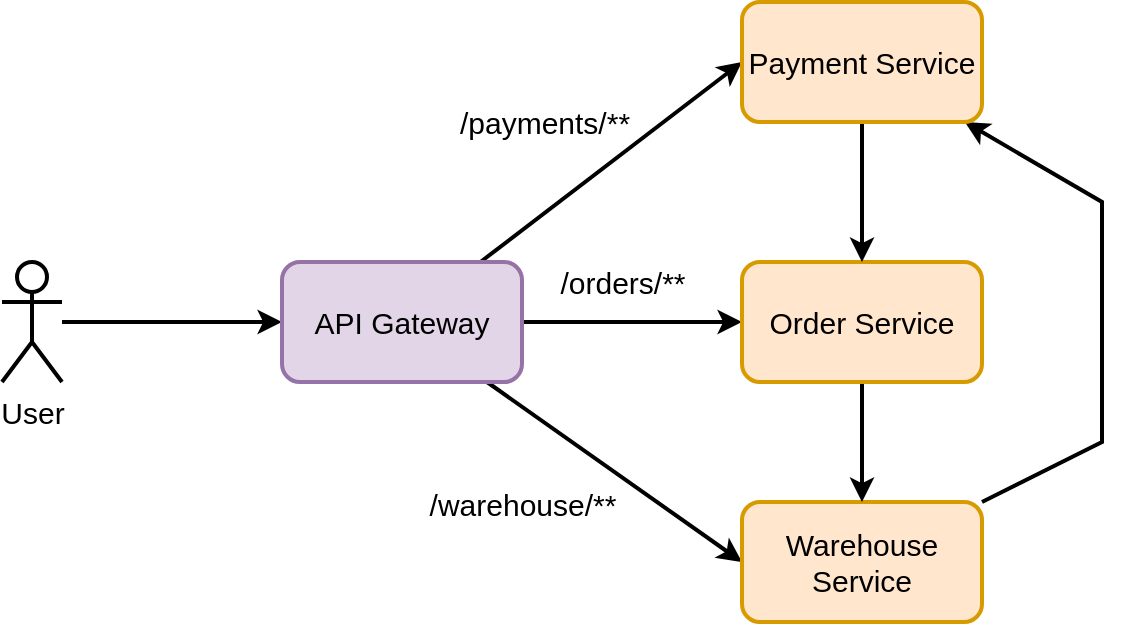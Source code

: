 <mxfile version="15.7.3" type="device"><diagram id="SI6c3jcZAjgYQulnQ4UE" name="Страница 1"><mxGraphModel dx="1305" dy="813" grid="1" gridSize="10" guides="1" tooltips="1" connect="1" arrows="1" fold="1" page="1" pageScale="1" pageWidth="1169" pageHeight="827" math="0" shadow="0"><root><mxCell id="0"/><mxCell id="1" parent="0"/><mxCell id="PU7YQy-sOBjytGjRTSoY-10" style="edgeStyle=none;rounded=0;orthogonalLoop=1;jettySize=auto;html=1;fontSize=15;strokeWidth=2;" edge="1" parent="1" source="PU7YQy-sOBjytGjRTSoY-1" target="PU7YQy-sOBjytGjRTSoY-2"><mxGeometry relative="1" as="geometry"/></mxCell><mxCell id="PU7YQy-sOBjytGjRTSoY-1" value="&lt;font style=&quot;font-size: 15px&quot;&gt;User&lt;/font&gt;" style="shape=umlActor;verticalLabelPosition=bottom;verticalAlign=top;html=1;outlineConnect=0;strokeWidth=2;" vertex="1" parent="1"><mxGeometry x="170" y="310" width="30" height="60" as="geometry"/></mxCell><mxCell id="PU7YQy-sOBjytGjRTSoY-7" style="rounded=0;orthogonalLoop=1;jettySize=auto;html=1;entryX=0;entryY=0.5;entryDx=0;entryDy=0;fontSize=15;strokeWidth=2;" edge="1" parent="1" source="PU7YQy-sOBjytGjRTSoY-2" target="PU7YQy-sOBjytGjRTSoY-5"><mxGeometry relative="1" as="geometry"/></mxCell><mxCell id="PU7YQy-sOBjytGjRTSoY-13" value="/payments/**" style="edgeLabel;html=1;align=center;verticalAlign=middle;resizable=0;points=[];fontSize=15;" vertex="1" connectable="0" parent="PU7YQy-sOBjytGjRTSoY-7"><mxGeometry x="-0.369" y="5" relative="1" as="geometry"><mxPoint x="-7" y="-35" as="offset"/></mxGeometry></mxCell><mxCell id="PU7YQy-sOBjytGjRTSoY-8" style="edgeStyle=orthogonalEdgeStyle;rounded=0;orthogonalLoop=1;jettySize=auto;html=1;fontSize=15;strokeWidth=2;" edge="1" parent="1" source="PU7YQy-sOBjytGjRTSoY-2" target="PU7YQy-sOBjytGjRTSoY-4"><mxGeometry relative="1" as="geometry"/></mxCell><mxCell id="PU7YQy-sOBjytGjRTSoY-14" value="/orders/**" style="edgeLabel;html=1;align=center;verticalAlign=middle;resizable=0;points=[];fontSize=15;" vertex="1" connectable="0" parent="PU7YQy-sOBjytGjRTSoY-8"><mxGeometry x="-0.091" relative="1" as="geometry"><mxPoint y="-20" as="offset"/></mxGeometry></mxCell><mxCell id="PU7YQy-sOBjytGjRTSoY-9" style="rounded=0;orthogonalLoop=1;jettySize=auto;html=1;entryX=0;entryY=0.5;entryDx=0;entryDy=0;fontSize=15;strokeWidth=2;" edge="1" parent="1" source="PU7YQy-sOBjytGjRTSoY-2" target="PU7YQy-sOBjytGjRTSoY-3"><mxGeometry relative="1" as="geometry"/></mxCell><mxCell id="PU7YQy-sOBjytGjRTSoY-15" value="/warehouse/**" style="edgeLabel;html=1;align=center;verticalAlign=middle;resizable=0;points=[];fontSize=15;" vertex="1" connectable="0" parent="PU7YQy-sOBjytGjRTSoY-9"><mxGeometry x="-0.27" y="3" relative="1" as="geometry"><mxPoint x="-31" y="30" as="offset"/></mxGeometry></mxCell><mxCell id="PU7YQy-sOBjytGjRTSoY-2" value="API Gateway" style="rounded=1;whiteSpace=wrap;html=1;fontSize=15;strokeWidth=2;fillColor=#e1d5e7;strokeColor=#9673a6;" vertex="1" parent="1"><mxGeometry x="310" y="310" width="120" height="60" as="geometry"/></mxCell><mxCell id="PU7YQy-sOBjytGjRTSoY-11" style="edgeStyle=none;rounded=0;orthogonalLoop=1;jettySize=auto;html=1;fontSize=15;strokeWidth=2;" edge="1" parent="1" source="PU7YQy-sOBjytGjRTSoY-3" target="PU7YQy-sOBjytGjRTSoY-5"><mxGeometry relative="1" as="geometry"><Array as="points"><mxPoint x="720" y="400"/><mxPoint x="720" y="280"/></Array></mxGeometry></mxCell><mxCell id="PU7YQy-sOBjytGjRTSoY-3" value="Warehouse Service" style="rounded=1;whiteSpace=wrap;html=1;fontSize=15;strokeWidth=2;fillColor=#ffe6cc;strokeColor=#d79b00;" vertex="1" parent="1"><mxGeometry x="540" y="430" width="120" height="60" as="geometry"/></mxCell><mxCell id="PU7YQy-sOBjytGjRTSoY-12" style="edgeStyle=none;rounded=0;orthogonalLoop=1;jettySize=auto;html=1;entryX=0.5;entryY=0;entryDx=0;entryDy=0;fontSize=15;strokeWidth=2;" edge="1" parent="1" source="PU7YQy-sOBjytGjRTSoY-4" target="PU7YQy-sOBjytGjRTSoY-3"><mxGeometry relative="1" as="geometry"/></mxCell><mxCell id="PU7YQy-sOBjytGjRTSoY-4" value="Order Service" style="rounded=1;whiteSpace=wrap;html=1;fontSize=15;strokeWidth=2;fillColor=#ffe6cc;strokeColor=#d79b00;" vertex="1" parent="1"><mxGeometry x="540" y="310" width="120" height="60" as="geometry"/></mxCell><mxCell id="PU7YQy-sOBjytGjRTSoY-6" style="edgeStyle=orthogonalEdgeStyle;rounded=0;orthogonalLoop=1;jettySize=auto;html=1;fontSize=15;strokeWidth=2;" edge="1" parent="1" source="PU7YQy-sOBjytGjRTSoY-5" target="PU7YQy-sOBjytGjRTSoY-4"><mxGeometry relative="1" as="geometry"/></mxCell><mxCell id="PU7YQy-sOBjytGjRTSoY-5" value="Payment Service" style="rounded=1;whiteSpace=wrap;html=1;fontSize=15;strokeWidth=2;fillColor=#ffe6cc;strokeColor=#d79b00;" vertex="1" parent="1"><mxGeometry x="540" y="180" width="120" height="60" as="geometry"/></mxCell></root></mxGraphModel></diagram></mxfile>